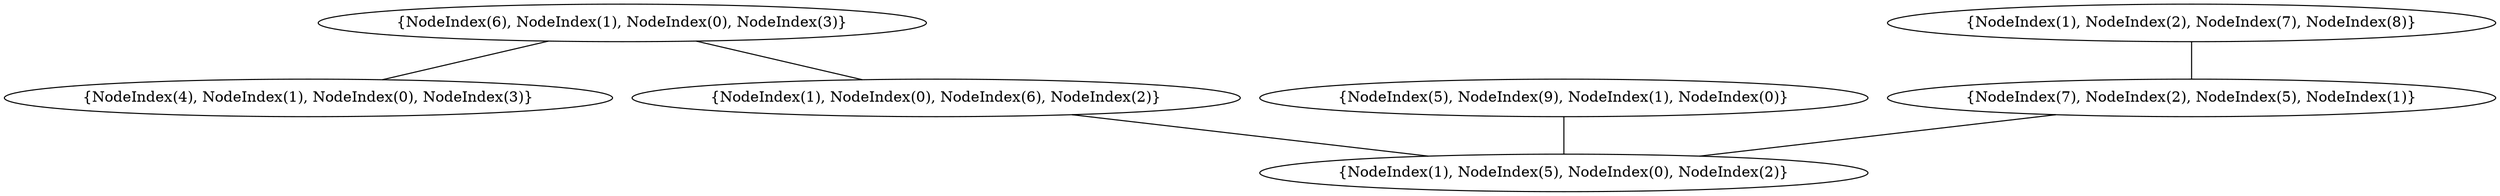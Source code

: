 graph {
    0 [ label = "{NodeIndex(4), NodeIndex(1), NodeIndex(0), NodeIndex(3)}" ]
    1 [ label = "{NodeIndex(1), NodeIndex(5), NodeIndex(0), NodeIndex(2)}" ]
    2 [ label = "{NodeIndex(5), NodeIndex(9), NodeIndex(1), NodeIndex(0)}" ]
    3 [ label = "{NodeIndex(7), NodeIndex(2), NodeIndex(5), NodeIndex(1)}" ]
    4 [ label = "{NodeIndex(1), NodeIndex(2), NodeIndex(7), NodeIndex(8)}" ]
    5 [ label = "{NodeIndex(1), NodeIndex(0), NodeIndex(6), NodeIndex(2)}" ]
    6 [ label = "{NodeIndex(6), NodeIndex(1), NodeIndex(0), NodeIndex(3)}" ]
    2 -- 1 [ ]
    3 -- 1 [ ]
    4 -- 3 [ ]
    6 -- 5 [ ]
    5 -- 1 [ ]
    6 -- 0 [ ]
}
